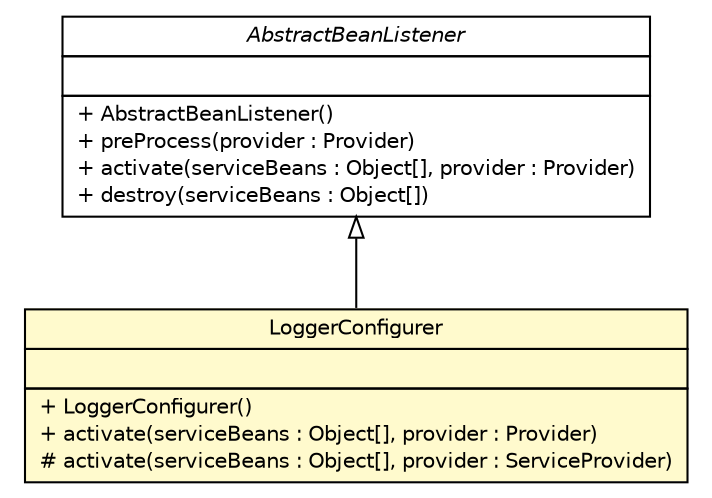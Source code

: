 #!/usr/local/bin/dot
#
# Class diagram 
# Generated by UMLGraph version R5_6 (http://www.umlgraph.org/)
#

digraph G {
	edge [fontname="Helvetica",fontsize=10,labelfontname="Helvetica",labelfontsize=10];
	node [fontname="Helvetica",fontsize=10,shape=plaintext];
	nodesep=0.25;
	ranksep=0.5;
	// sorcer.config.LoggerConfigurer
	c272475 [label=<<table title="sorcer.config.LoggerConfigurer" border="0" cellborder="1" cellspacing="0" cellpadding="2" port="p" bgcolor="lemonChiffon" href="./LoggerConfigurer.html">
		<tr><td><table border="0" cellspacing="0" cellpadding="1">
<tr><td align="center" balign="center"> LoggerConfigurer </td></tr>
		</table></td></tr>
		<tr><td><table border="0" cellspacing="0" cellpadding="1">
<tr><td align="left" balign="left">  </td></tr>
		</table></td></tr>
		<tr><td><table border="0" cellspacing="0" cellpadding="1">
<tr><td align="left" balign="left"> + LoggerConfigurer() </td></tr>
<tr><td align="left" balign="left"> + activate(serviceBeans : Object[], provider : Provider) </td></tr>
<tr><td align="left" balign="left"> # activate(serviceBeans : Object[], provider : ServiceProvider) </td></tr>
		</table></td></tr>
		</table>>, URL="./LoggerConfigurer.html", fontname="Helvetica", fontcolor="black", fontsize=10.0];
	// sorcer.config.AbstractBeanListener
	c272478 [label=<<table title="sorcer.config.AbstractBeanListener" border="0" cellborder="1" cellspacing="0" cellpadding="2" port="p" href="./AbstractBeanListener.html">
		<tr><td><table border="0" cellspacing="0" cellpadding="1">
<tr><td align="center" balign="center"><font face="Helvetica-Oblique"> AbstractBeanListener </font></td></tr>
		</table></td></tr>
		<tr><td><table border="0" cellspacing="0" cellpadding="1">
<tr><td align="left" balign="left">  </td></tr>
		</table></td></tr>
		<tr><td><table border="0" cellspacing="0" cellpadding="1">
<tr><td align="left" balign="left"> + AbstractBeanListener() </td></tr>
<tr><td align="left" balign="left"> + preProcess(provider : Provider) </td></tr>
<tr><td align="left" balign="left"> + activate(serviceBeans : Object[], provider : Provider) </td></tr>
<tr><td align="left" balign="left"> + destroy(serviceBeans : Object[]) </td></tr>
		</table></td></tr>
		</table>>, URL="./AbstractBeanListener.html", fontname="Helvetica", fontcolor="black", fontsize=10.0];
	//sorcer.config.LoggerConfigurer extends sorcer.config.AbstractBeanListener
	c272478:p -> c272475:p [dir=back,arrowtail=empty];
}

